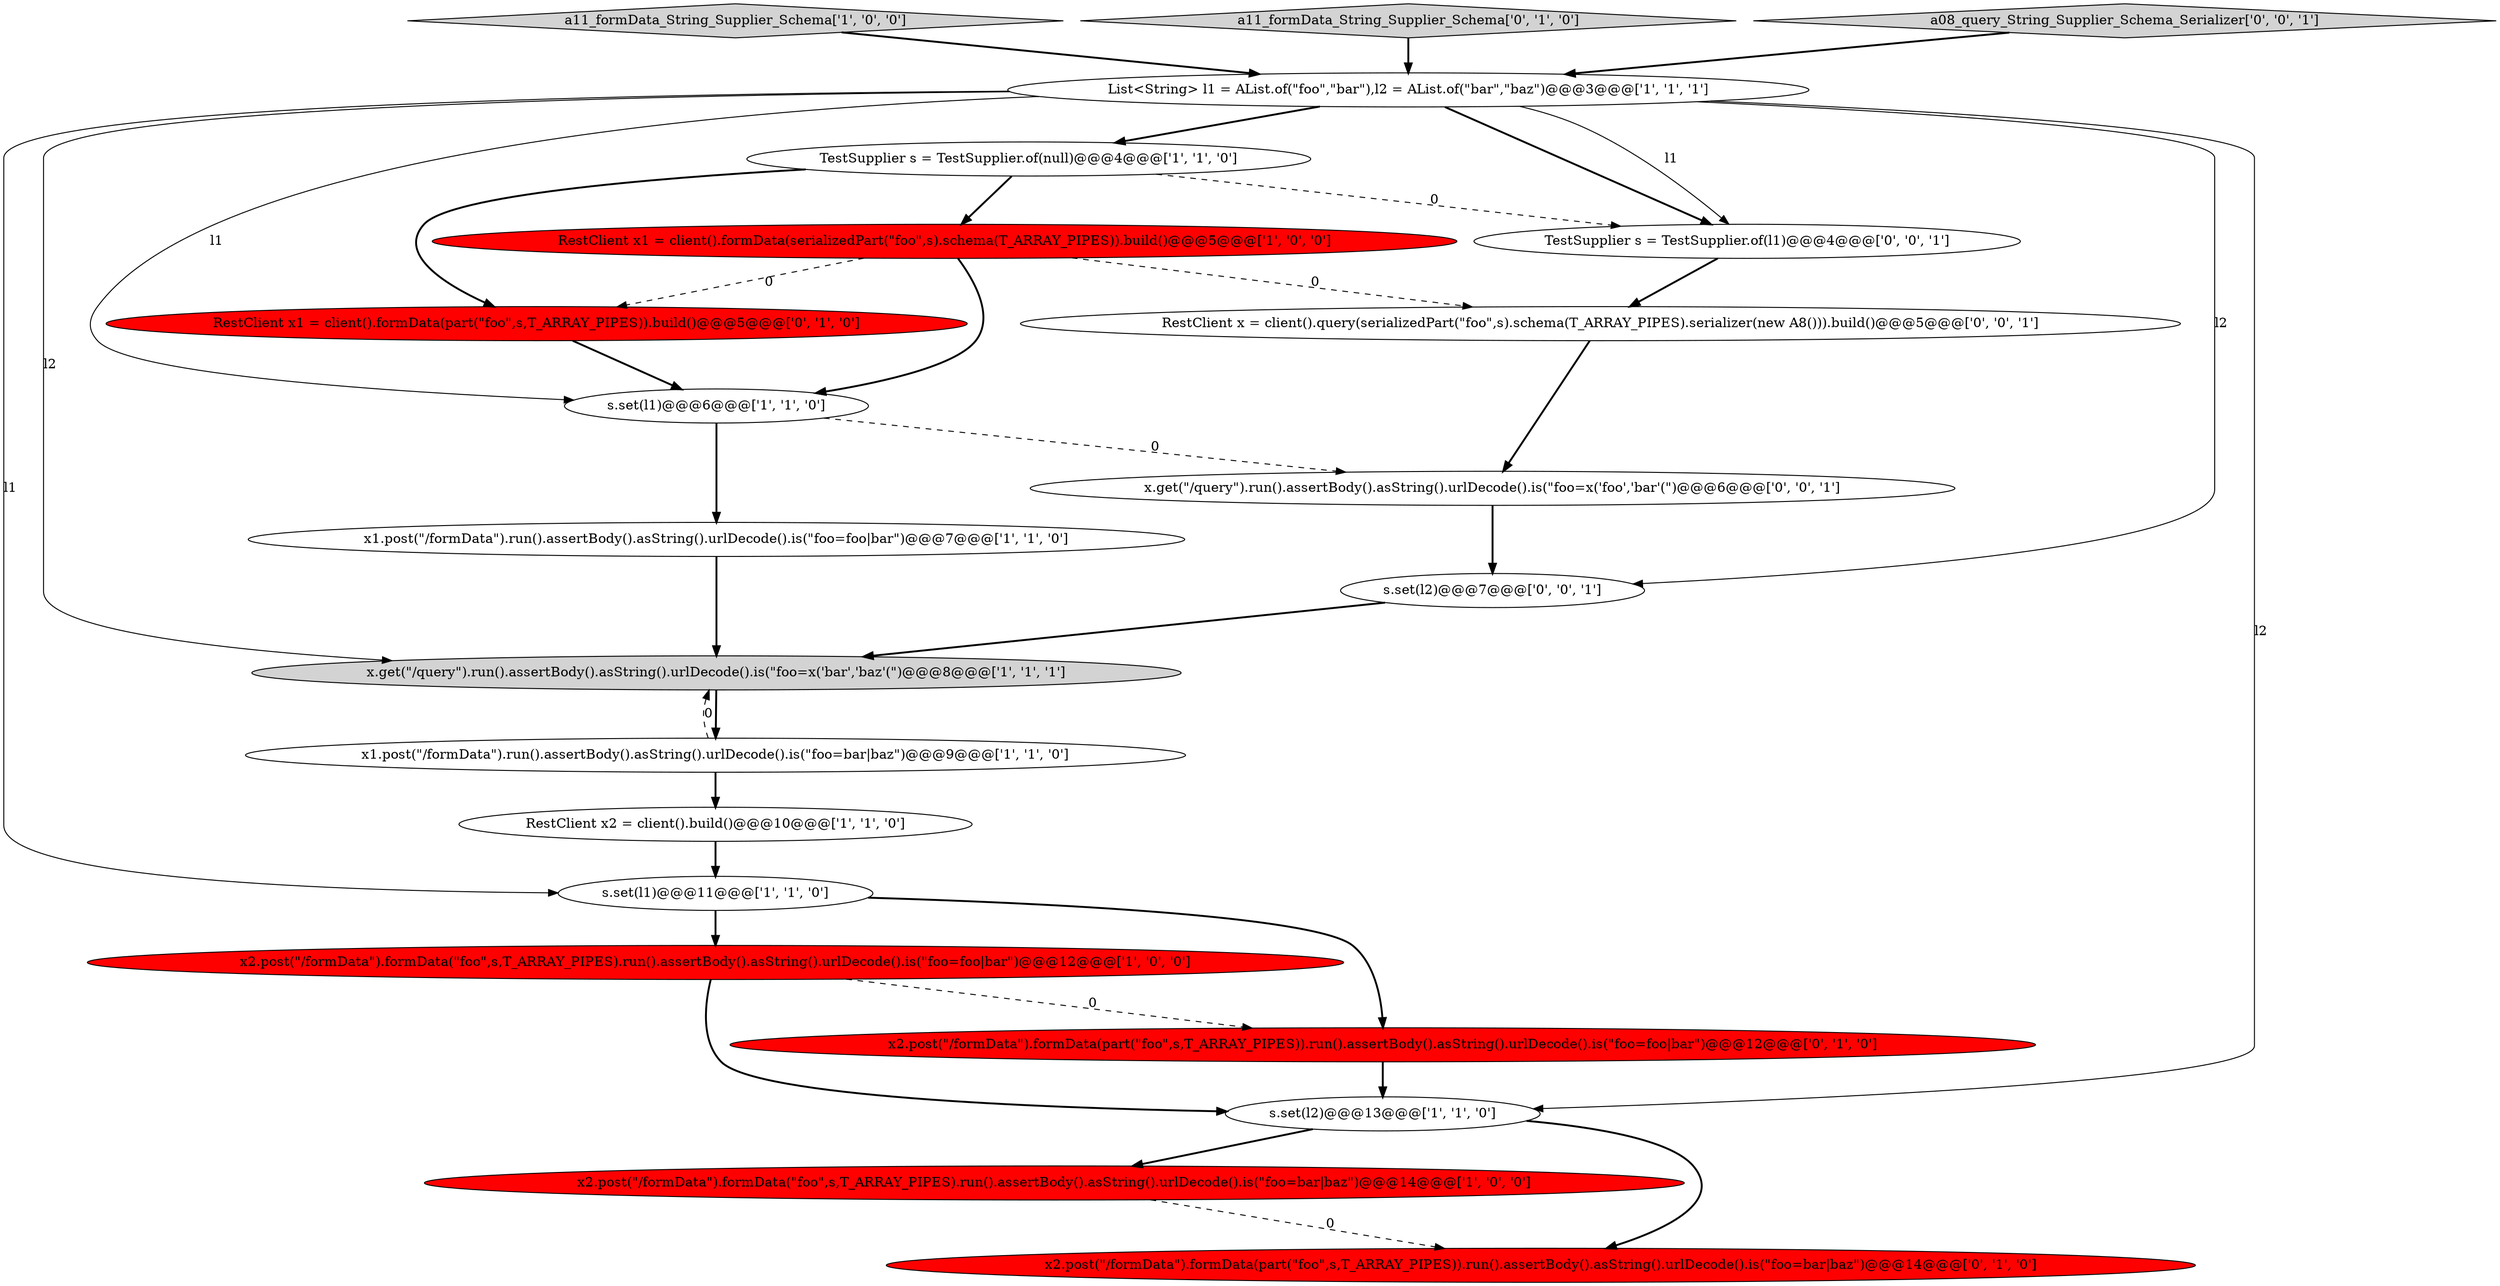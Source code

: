 digraph {
17 [style = filled, label = "s.set(l2)@@@7@@@['0', '0', '1']", fillcolor = white, shape = ellipse image = "AAA0AAABBB3BBB"];
3 [style = filled, label = "a11_formData_String_Supplier_Schema['1', '0', '0']", fillcolor = lightgray, shape = diamond image = "AAA0AAABBB1BBB"];
2 [style = filled, label = "s.set(l1)@@@6@@@['1', '1', '0']", fillcolor = white, shape = ellipse image = "AAA0AAABBB1BBB"];
9 [style = filled, label = "x1.post(\"/formData\").run().assertBody().asString().urlDecode().is(\"foo=foo|bar\")@@@7@@@['1', '1', '0']", fillcolor = white, shape = ellipse image = "AAA0AAABBB1BBB"];
21 [style = filled, label = "RestClient x = client().query(serializedPart(\"foo\",s).schema(T_ARRAY_PIPES).serializer(new A8())).build()@@@5@@@['0', '0', '1']", fillcolor = white, shape = ellipse image = "AAA0AAABBB3BBB"];
6 [style = filled, label = "x1.post(\"/formData\").run().assertBody().asString().urlDecode().is(\"foo=bar|baz\")@@@9@@@['1', '1', '0']", fillcolor = white, shape = ellipse image = "AAA0AAABBB1BBB"];
16 [style = filled, label = "a11_formData_String_Supplier_Schema['0', '1', '0']", fillcolor = lightgray, shape = diamond image = "AAA0AAABBB2BBB"];
18 [style = filled, label = "a08_query_String_Supplier_Schema_Serializer['0', '0', '1']", fillcolor = lightgray, shape = diamond image = "AAA0AAABBB3BBB"];
8 [style = filled, label = "x2.post(\"/formData\").formData(\"foo\",s,T_ARRAY_PIPES).run().assertBody().asString().urlDecode().is(\"foo=bar|baz\")@@@14@@@['1', '0', '0']", fillcolor = red, shape = ellipse image = "AAA1AAABBB1BBB"];
15 [style = filled, label = "x2.post(\"/formData\").formData(part(\"foo\",s,T_ARRAY_PIPES)).run().assertBody().asString().urlDecode().is(\"foo=foo|bar\")@@@12@@@['0', '1', '0']", fillcolor = red, shape = ellipse image = "AAA1AAABBB2BBB"];
0 [style = filled, label = "s.set(l1)@@@11@@@['1', '1', '0']", fillcolor = white, shape = ellipse image = "AAA0AAABBB1BBB"];
13 [style = filled, label = "x2.post(\"/formData\").formData(part(\"foo\",s,T_ARRAY_PIPES)).run().assertBody().asString().urlDecode().is(\"foo=bar|baz\")@@@14@@@['0', '1', '0']", fillcolor = red, shape = ellipse image = "AAA1AAABBB2BBB"];
1 [style = filled, label = "List<String> l1 = AList.of(\"foo\",\"bar\"),l2 = AList.of(\"bar\",\"baz\")@@@3@@@['1', '1', '1']", fillcolor = white, shape = ellipse image = "AAA0AAABBB1BBB"];
19 [style = filled, label = "TestSupplier s = TestSupplier.of(l1)@@@4@@@['0', '0', '1']", fillcolor = white, shape = ellipse image = "AAA0AAABBB3BBB"];
12 [style = filled, label = "s.set(l2)@@@13@@@['1', '1', '0']", fillcolor = white, shape = ellipse image = "AAA0AAABBB1BBB"];
4 [style = filled, label = "TestSupplier s = TestSupplier.of(null)@@@4@@@['1', '1', '0']", fillcolor = white, shape = ellipse image = "AAA0AAABBB1BBB"];
7 [style = filled, label = "RestClient x2 = client().build()@@@10@@@['1', '1', '0']", fillcolor = white, shape = ellipse image = "AAA0AAABBB1BBB"];
5 [style = filled, label = "RestClient x1 = client().formData(serializedPart(\"foo\",s).schema(T_ARRAY_PIPES)).build()@@@5@@@['1', '0', '0']", fillcolor = red, shape = ellipse image = "AAA1AAABBB1BBB"];
11 [style = filled, label = "x2.post(\"/formData\").formData(\"foo\",s,T_ARRAY_PIPES).run().assertBody().asString().urlDecode().is(\"foo=foo|bar\")@@@12@@@['1', '0', '0']", fillcolor = red, shape = ellipse image = "AAA1AAABBB1BBB"];
14 [style = filled, label = "RestClient x1 = client().formData(part(\"foo\",s,T_ARRAY_PIPES)).build()@@@5@@@['0', '1', '0']", fillcolor = red, shape = ellipse image = "AAA1AAABBB2BBB"];
20 [style = filled, label = "x.get(\"/query\").run().assertBody().asString().urlDecode().is(\"foo=x('foo','bar'(\")@@@6@@@['0', '0', '1']", fillcolor = white, shape = ellipse image = "AAA0AAABBB3BBB"];
10 [style = filled, label = "x.get(\"/query\").run().assertBody().asString().urlDecode().is(\"foo=x('bar','baz'(\")@@@8@@@['1', '1', '1']", fillcolor = lightgray, shape = ellipse image = "AAA0AAABBB1BBB"];
17->10 [style = bold, label=""];
1->4 [style = bold, label=""];
4->14 [style = bold, label=""];
20->17 [style = bold, label=""];
5->14 [style = dashed, label="0"];
2->20 [style = dashed, label="0"];
3->1 [style = bold, label=""];
1->12 [style = solid, label="l2"];
11->15 [style = dashed, label="0"];
1->17 [style = solid, label="l2"];
1->0 [style = solid, label="l1"];
0->11 [style = bold, label=""];
7->0 [style = bold, label=""];
11->12 [style = bold, label=""];
2->9 [style = bold, label=""];
9->10 [style = bold, label=""];
1->10 [style = solid, label="l2"];
10->6 [style = bold, label=""];
0->15 [style = bold, label=""];
8->13 [style = dashed, label="0"];
6->10 [style = dashed, label="0"];
1->2 [style = solid, label="l1"];
12->13 [style = bold, label=""];
1->19 [style = solid, label="l1"];
5->2 [style = bold, label=""];
21->20 [style = bold, label=""];
18->1 [style = bold, label=""];
16->1 [style = bold, label=""];
12->8 [style = bold, label=""];
5->21 [style = dashed, label="0"];
4->19 [style = dashed, label="0"];
14->2 [style = bold, label=""];
15->12 [style = bold, label=""];
6->7 [style = bold, label=""];
1->19 [style = bold, label=""];
4->5 [style = bold, label=""];
19->21 [style = bold, label=""];
}
